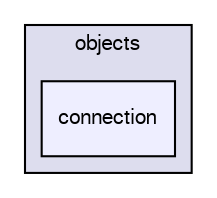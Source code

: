 digraph G {
  bgcolor=transparent;
  compound=true
  node [ fontsize="10", fontname="FreeSans"];
  edge [ labelfontsize="10", labelfontname="FreeSans"];
  subgraph clusterdir_643bf45d45d2a265fb2d3f9365d5fd92 {
    graph [ bgcolor="#ddddee", pencolor="black", label="objects" fontname="FreeSans", fontsize="10", URL="dir_643bf45d45d2a265fb2d3f9365d5fd92.html"]
  dir_54a9181b502ad493fe13160916e15445 [shape=box, label="connection", style="filled", fillcolor="#eeeeff", pencolor="black", URL="dir_54a9181b502ad493fe13160916e15445.html"];
  }
}

